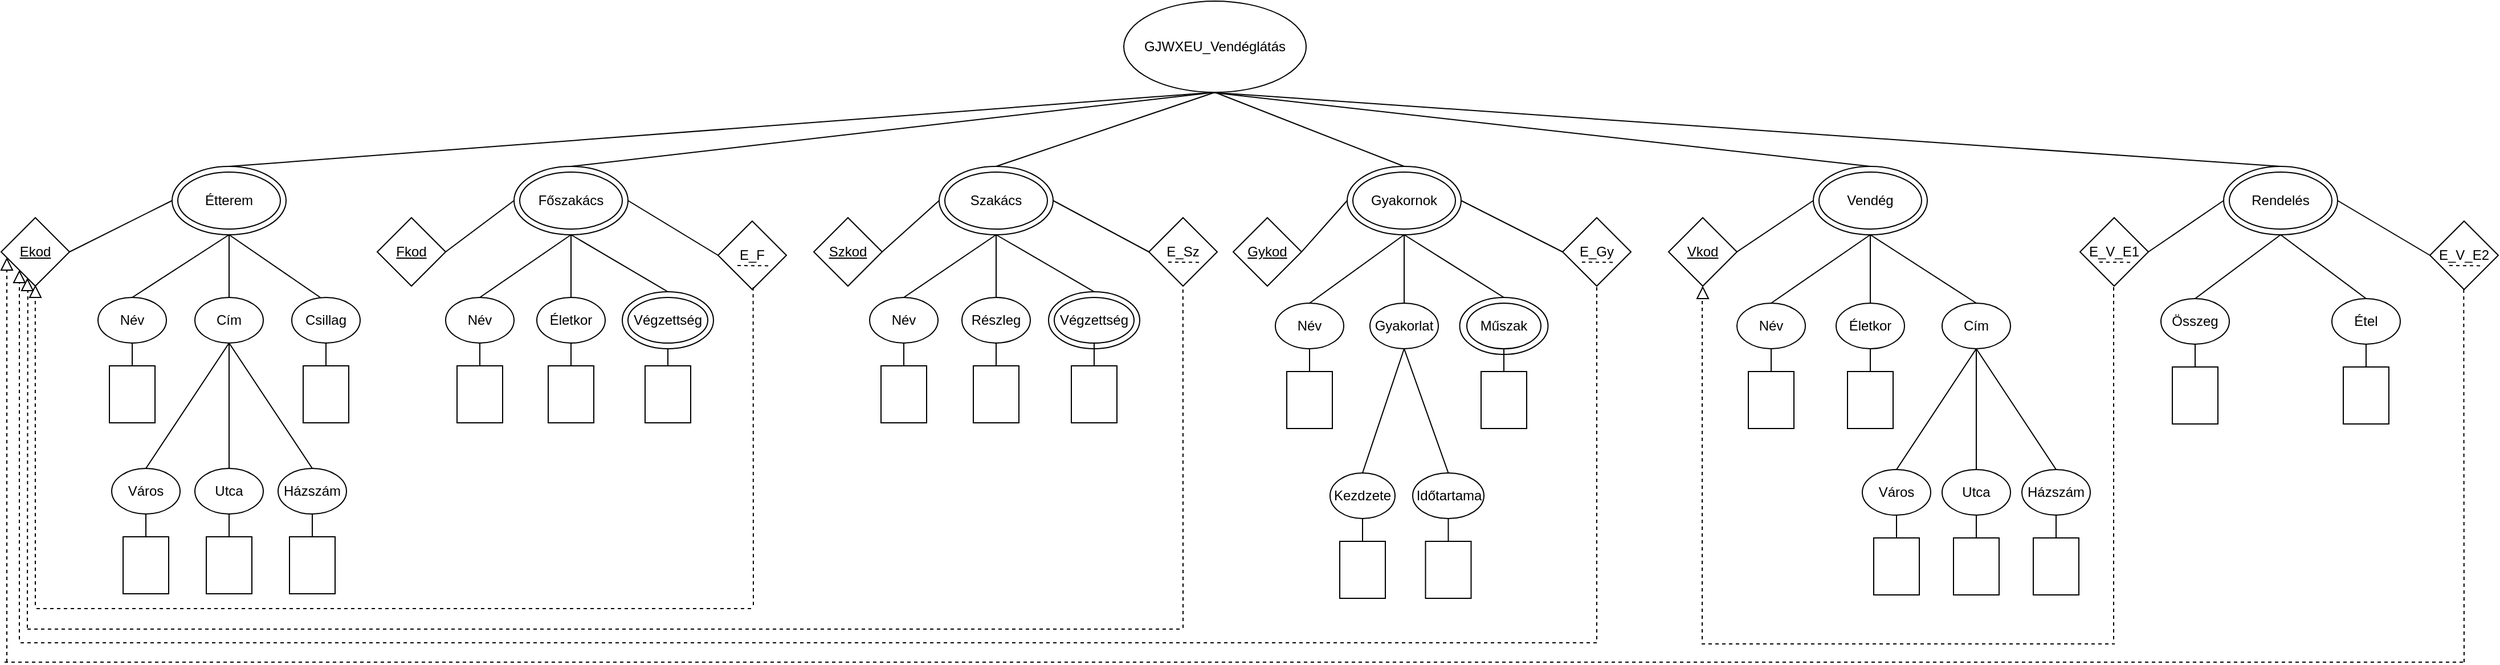 <mxfile version="28.2.7">
  <diagram name="1 oldal" id="WVCeUwQblUUv5M8cxBRz">
    <mxGraphModel dx="2009" dy="655" grid="1" gridSize="10" guides="1" tooltips="1" connect="1" arrows="1" fold="1" page="1" pageScale="1" pageWidth="827" pageHeight="1169" math="0" shadow="0">
      <root>
        <mxCell id="0" />
        <mxCell id="1" parent="0" />
        <mxCell id="YxLPOCUfzqNuLfs7TiQS-1" value="GJWXEU_Vendéglátás" style="ellipse;whiteSpace=wrap;html=1;" parent="1" vertex="1">
          <mxGeometry x="334" y="20" width="160" height="80" as="geometry" />
        </mxCell>
        <mxCell id="YxLPOCUfzqNuLfs7TiQS-2" value="Étterem" style="ellipse;whiteSpace=wrap;html=1;" parent="1" vertex="1">
          <mxGeometry x="-496" y="170" width="90" height="50" as="geometry" />
        </mxCell>
        <mxCell id="YxLPOCUfzqNuLfs7TiQS-3" value="Főszakács" style="ellipse;whiteSpace=wrap;html=1;" parent="1" vertex="1">
          <mxGeometry x="-196" y="170" width="90" height="50" as="geometry" />
        </mxCell>
        <mxCell id="YxLPOCUfzqNuLfs7TiQS-4" value="Szakács" style="ellipse;whiteSpace=wrap;html=1;" parent="1" vertex="1">
          <mxGeometry x="177" y="170" width="90" height="50" as="geometry" />
        </mxCell>
        <mxCell id="YxLPOCUfzqNuLfs7TiQS-5" value="Gyakornok" style="ellipse;whiteSpace=wrap;html=1;" parent="1" vertex="1">
          <mxGeometry x="535" y="170" width="90" height="50" as="geometry" />
        </mxCell>
        <mxCell id="YxLPOCUfzqNuLfs7TiQS-6" value="Vendég" style="ellipse;whiteSpace=wrap;html=1;" parent="1" vertex="1">
          <mxGeometry x="944" y="170" width="90" height="50" as="geometry" />
        </mxCell>
        <mxCell id="YxLPOCUfzqNuLfs7TiQS-7" value="Rendelés" style="ellipse;whiteSpace=wrap;html=1;" parent="1" vertex="1">
          <mxGeometry x="1304" y="170" width="90" height="50" as="geometry" />
        </mxCell>
        <mxCell id="YxLPOCUfzqNuLfs7TiQS-8" value="" style="ellipse;whiteSpace=wrap;html=1;fillColor=none;" parent="1" vertex="1">
          <mxGeometry x="-501" y="165" width="100" height="60" as="geometry" />
        </mxCell>
        <mxCell id="YxLPOCUfzqNuLfs7TiQS-9" value="" style="ellipse;whiteSpace=wrap;html=1;fillColor=none;" parent="1" vertex="1">
          <mxGeometry x="-201" y="165" width="100" height="60" as="geometry" />
        </mxCell>
        <mxCell id="YxLPOCUfzqNuLfs7TiQS-10" value="" style="ellipse;whiteSpace=wrap;html=1;fillColor=none;" parent="1" vertex="1">
          <mxGeometry x="172" y="165" width="100" height="60" as="geometry" />
        </mxCell>
        <mxCell id="YxLPOCUfzqNuLfs7TiQS-11" value="" style="ellipse;whiteSpace=wrap;html=1;fillColor=none;" parent="1" vertex="1">
          <mxGeometry x="530" y="165" width="100" height="60" as="geometry" />
        </mxCell>
        <mxCell id="YxLPOCUfzqNuLfs7TiQS-12" value="" style="ellipse;whiteSpace=wrap;html=1;fillColor=none;" parent="1" vertex="1">
          <mxGeometry x="939" y="165" width="100" height="60" as="geometry" />
        </mxCell>
        <mxCell id="YxLPOCUfzqNuLfs7TiQS-13" value="" style="ellipse;whiteSpace=wrap;html=1;fillColor=none;" parent="1" vertex="1">
          <mxGeometry x="1299" y="165" width="100" height="60" as="geometry" />
        </mxCell>
        <mxCell id="YxLPOCUfzqNuLfs7TiQS-14" value="Név" style="ellipse;whiteSpace=wrap;html=1;" parent="1" vertex="1">
          <mxGeometry x="-566" y="280" width="60" height="40" as="geometry" />
        </mxCell>
        <mxCell id="YxLPOCUfzqNuLfs7TiQS-15" value="Cím" style="ellipse;whiteSpace=wrap;html=1;" parent="1" vertex="1">
          <mxGeometry x="-481" y="280" width="60" height="40" as="geometry" />
        </mxCell>
        <mxCell id="YxLPOCUfzqNuLfs7TiQS-16" value="Csillag" style="ellipse;whiteSpace=wrap;html=1;" parent="1" vertex="1">
          <mxGeometry x="-396" y="280" width="60" height="40" as="geometry" />
        </mxCell>
        <mxCell id="YxLPOCUfzqNuLfs7TiQS-17" value="" style="endArrow=none;html=1;rounded=0;exitX=0.5;exitY=0;exitDx=0;exitDy=0;" parent="1" source="YxLPOCUfzqNuLfs7TiQS-14" edge="1">
          <mxGeometry width="50" height="50" relative="1" as="geometry">
            <mxPoint x="-501" y="275" as="sourcePoint" />
            <mxPoint x="-451" y="225" as="targetPoint" />
          </mxGeometry>
        </mxCell>
        <mxCell id="YxLPOCUfzqNuLfs7TiQS-18" value="" style="endArrow=none;html=1;rounded=0;exitX=0.5;exitY=0;exitDx=0;exitDy=0;entryX=0.5;entryY=0;entryDx=0;entryDy=0;" parent="1" edge="1">
          <mxGeometry width="50" height="50" relative="1" as="geometry">
            <mxPoint x="-451" y="225" as="sourcePoint" />
            <mxPoint x="-371" y="280" as="targetPoint" />
          </mxGeometry>
        </mxCell>
        <mxCell id="YxLPOCUfzqNuLfs7TiQS-19" value="" style="endArrow=none;html=1;rounded=0;exitX=0.5;exitY=1;exitDx=0;exitDy=0;entryX=0.5;entryY=0;entryDx=0;entryDy=0;" parent="1" source="YxLPOCUfzqNuLfs7TiQS-8" target="YxLPOCUfzqNuLfs7TiQS-15" edge="1">
          <mxGeometry width="50" height="50" relative="1" as="geometry">
            <mxPoint x="-361" y="325" as="sourcePoint" />
            <mxPoint x="-281" y="270" as="targetPoint" />
          </mxGeometry>
        </mxCell>
        <mxCell id="YxLPOCUfzqNuLfs7TiQS-20" value="&lt;u&gt;Ekod&lt;/u&gt;" style="rhombus;whiteSpace=wrap;html=1;" parent="1" vertex="1">
          <mxGeometry x="-651" y="210" width="60" height="60" as="geometry" />
        </mxCell>
        <mxCell id="YxLPOCUfzqNuLfs7TiQS-21" value="" style="endArrow=none;html=1;rounded=0;exitX=1;exitY=0.5;exitDx=0;exitDy=0;entryX=0;entryY=0.5;entryDx=0;entryDy=0;" parent="1" source="YxLPOCUfzqNuLfs7TiQS-20" target="YxLPOCUfzqNuLfs7TiQS-8" edge="1">
          <mxGeometry width="50" height="50" relative="1" as="geometry">
            <mxPoint x="-501" y="305" as="sourcePoint" />
            <mxPoint x="-421" y="250" as="targetPoint" />
          </mxGeometry>
        </mxCell>
        <mxCell id="YxLPOCUfzqNuLfs7TiQS-22" value="Utca" style="ellipse;whiteSpace=wrap;html=1;" parent="1" vertex="1">
          <mxGeometry x="-481" y="430" width="60" height="40" as="geometry" />
        </mxCell>
        <mxCell id="YxLPOCUfzqNuLfs7TiQS-23" value="Házszám" style="ellipse;whiteSpace=wrap;html=1;" parent="1" vertex="1">
          <mxGeometry x="-408" y="430" width="60" height="40" as="geometry" />
        </mxCell>
        <mxCell id="YxLPOCUfzqNuLfs7TiQS-24" value="Város" style="ellipse;whiteSpace=wrap;html=1;" parent="1" vertex="1">
          <mxGeometry x="-554" y="430" width="60" height="40" as="geometry" />
        </mxCell>
        <mxCell id="YxLPOCUfzqNuLfs7TiQS-25" value="" style="endArrow=none;html=1;rounded=0;exitX=0.5;exitY=0;exitDx=0;exitDy=0;" parent="1" source="YxLPOCUfzqNuLfs7TiQS-24" edge="1">
          <mxGeometry width="50" height="50" relative="1" as="geometry">
            <mxPoint x="-501" y="370" as="sourcePoint" />
            <mxPoint x="-451" y="320" as="targetPoint" />
          </mxGeometry>
        </mxCell>
        <mxCell id="YxLPOCUfzqNuLfs7TiQS-26" value="" style="endArrow=none;html=1;rounded=0;exitX=0.5;exitY=0;exitDx=0;exitDy=0;" parent="1" source="YxLPOCUfzqNuLfs7TiQS-22" edge="1">
          <mxGeometry width="50" height="50" relative="1" as="geometry">
            <mxPoint x="-501" y="510" as="sourcePoint" />
            <mxPoint x="-451" y="320" as="targetPoint" />
          </mxGeometry>
        </mxCell>
        <mxCell id="YxLPOCUfzqNuLfs7TiQS-27" value="" style="endArrow=none;html=1;rounded=0;exitX=0.5;exitY=0;exitDx=0;exitDy=0;entryX=0.5;entryY=1;entryDx=0;entryDy=0;" parent="1" source="YxLPOCUfzqNuLfs7TiQS-23" target="YxLPOCUfzqNuLfs7TiQS-15" edge="1">
          <mxGeometry width="50" height="50" relative="1" as="geometry">
            <mxPoint x="-381" y="530" as="sourcePoint" />
            <mxPoint x="-311" y="420" as="targetPoint" />
          </mxGeometry>
        </mxCell>
        <mxCell id="YxLPOCUfzqNuLfs7TiQS-28" value="" style="rounded=0;whiteSpace=wrap;html=1;" parent="1" vertex="1">
          <mxGeometry x="-556" y="340" width="40" height="50" as="geometry" />
        </mxCell>
        <mxCell id="YxLPOCUfzqNuLfs7TiQS-29" value="" style="rounded=0;whiteSpace=wrap;html=1;" parent="1" vertex="1">
          <mxGeometry x="-386" y="340" width="40" height="50" as="geometry" />
        </mxCell>
        <mxCell id="YxLPOCUfzqNuLfs7TiQS-30" value="" style="endArrow=none;html=1;rounded=0;entryX=0.5;entryY=1;entryDx=0;entryDy=0;exitX=0.5;exitY=0;exitDx=0;exitDy=0;" parent="1" source="YxLPOCUfzqNuLfs7TiQS-29" edge="1">
          <mxGeometry width="50" height="50" relative="1" as="geometry">
            <mxPoint x="-506" y="300" as="sourcePoint" />
            <mxPoint x="-366" y="320" as="targetPoint" />
          </mxGeometry>
        </mxCell>
        <mxCell id="YxLPOCUfzqNuLfs7TiQS-31" value="" style="endArrow=none;html=1;rounded=0;entryX=0.5;entryY=1;entryDx=0;entryDy=0;exitX=0.5;exitY=0;exitDx=0;exitDy=0;" parent="1" source="YxLPOCUfzqNuLfs7TiQS-28" target="YxLPOCUfzqNuLfs7TiQS-14" edge="1">
          <mxGeometry width="50" height="50" relative="1" as="geometry">
            <mxPoint x="-516" y="300" as="sourcePoint" />
            <mxPoint x="-466" y="250" as="targetPoint" />
          </mxGeometry>
        </mxCell>
        <mxCell id="YxLPOCUfzqNuLfs7TiQS-32" value="" style="endArrow=none;html=1;rounded=0;exitX=0.5;exitY=0;exitDx=0;exitDy=0;entryX=0.5;entryY=1;entryDx=0;entryDy=0;" parent="1" source="YxLPOCUfzqNuLfs7TiQS-8" target="YxLPOCUfzqNuLfs7TiQS-1" edge="1">
          <mxGeometry width="50" height="50" relative="1" as="geometry">
            <mxPoint x="173" y="110" as="sourcePoint" />
            <mxPoint x="305" y="100" as="targetPoint" />
          </mxGeometry>
        </mxCell>
        <mxCell id="YxLPOCUfzqNuLfs7TiQS-33" value="" style="endArrow=none;html=1;rounded=0;exitX=0.5;exitY=0;exitDx=0;exitDy=0;entryX=0.5;entryY=1;entryDx=0;entryDy=0;" parent="1" source="YxLPOCUfzqNuLfs7TiQS-9" target="YxLPOCUfzqNuLfs7TiQS-1" edge="1">
          <mxGeometry width="50" height="50" relative="1" as="geometry">
            <mxPoint x="127" y="150" as="sourcePoint" />
            <mxPoint x="305" y="100" as="targetPoint" />
          </mxGeometry>
        </mxCell>
        <mxCell id="YxLPOCUfzqNuLfs7TiQS-34" value="" style="endArrow=none;html=1;rounded=0;exitX=0.5;exitY=0;exitDx=0;exitDy=0;entryX=0.5;entryY=1;entryDx=0;entryDy=0;" parent="1" source="YxLPOCUfzqNuLfs7TiQS-10" target="YxLPOCUfzqNuLfs7TiQS-1" edge="1">
          <mxGeometry width="50" height="50" relative="1" as="geometry">
            <mxPoint x="123" y="150" as="sourcePoint" />
            <mxPoint x="305" y="100" as="targetPoint" />
          </mxGeometry>
        </mxCell>
        <mxCell id="YxLPOCUfzqNuLfs7TiQS-35" value="" style="endArrow=none;html=1;rounded=0;exitX=0.5;exitY=0;exitDx=0;exitDy=0;entryX=0.5;entryY=1;entryDx=0;entryDy=0;" parent="1" source="YxLPOCUfzqNuLfs7TiQS-11" target="YxLPOCUfzqNuLfs7TiQS-1" edge="1">
          <mxGeometry width="50" height="50" relative="1" as="geometry">
            <mxPoint x="251" y="150" as="sourcePoint" />
            <mxPoint x="301" y="100" as="targetPoint" />
          </mxGeometry>
        </mxCell>
        <mxCell id="YxLPOCUfzqNuLfs7TiQS-36" value="" style="endArrow=none;html=1;rounded=0;exitX=0.5;exitY=0;exitDx=0;exitDy=0;" parent="1" source="YxLPOCUfzqNuLfs7TiQS-12" edge="1">
          <mxGeometry width="50" height="50" relative="1" as="geometry">
            <mxPoint x="360" y="150" as="sourcePoint" />
            <mxPoint x="410" y="100" as="targetPoint" />
          </mxGeometry>
        </mxCell>
        <mxCell id="YxLPOCUfzqNuLfs7TiQS-37" value="" style="endArrow=none;html=1;rounded=0;exitX=0.5;exitY=0;exitDx=0;exitDy=0;" parent="1" source="YxLPOCUfzqNuLfs7TiQS-13" edge="1">
          <mxGeometry width="50" height="50" relative="1" as="geometry">
            <mxPoint x="360" y="150" as="sourcePoint" />
            <mxPoint x="410" y="100" as="targetPoint" />
          </mxGeometry>
        </mxCell>
        <mxCell id="YxLPOCUfzqNuLfs7TiQS-38" value="Életkor" style="ellipse;whiteSpace=wrap;html=1;" parent="1" vertex="1">
          <mxGeometry x="-181" y="280" width="60" height="40" as="geometry" />
        </mxCell>
        <mxCell id="YxLPOCUfzqNuLfs7TiQS-39" value="Név" style="ellipse;whiteSpace=wrap;html=1;" parent="1" vertex="1">
          <mxGeometry x="-261" y="280" width="60" height="40" as="geometry" />
        </mxCell>
        <mxCell id="YxLPOCUfzqNuLfs7TiQS-40" value="Végzettség" style="ellipse;whiteSpace=wrap;html=1;" parent="1" vertex="1">
          <mxGeometry x="-101" y="280" width="70" height="40" as="geometry" />
        </mxCell>
        <mxCell id="YxLPOCUfzqNuLfs7TiQS-41" value="" style="ellipse;whiteSpace=wrap;html=1;fillColor=none;" parent="1" vertex="1">
          <mxGeometry x="-106" y="275" width="80" height="50" as="geometry" />
        </mxCell>
        <mxCell id="YxLPOCUfzqNuLfs7TiQS-42" value="" style="rounded=0;whiteSpace=wrap;html=1;" parent="1" vertex="1">
          <mxGeometry x="-251" y="340" width="40" height="50" as="geometry" />
        </mxCell>
        <mxCell id="YxLPOCUfzqNuLfs7TiQS-43" value="" style="rounded=0;whiteSpace=wrap;html=1;" parent="1" vertex="1">
          <mxGeometry x="-171" y="340" width="40" height="50" as="geometry" />
        </mxCell>
        <mxCell id="YxLPOCUfzqNuLfs7TiQS-44" value="" style="rounded=0;whiteSpace=wrap;html=1;" parent="1" vertex="1">
          <mxGeometry x="-86" y="340" width="40" height="50" as="geometry" />
        </mxCell>
        <mxCell id="YxLPOCUfzqNuLfs7TiQS-45" value="" style="endArrow=none;html=1;rounded=0;exitX=0.5;exitY=0;exitDx=0;exitDy=0;" parent="1" source="YxLPOCUfzqNuLfs7TiQS-42" edge="1">
          <mxGeometry width="50" height="50" relative="1" as="geometry">
            <mxPoint x="-281" y="370" as="sourcePoint" />
            <mxPoint x="-231" y="320" as="targetPoint" />
          </mxGeometry>
        </mxCell>
        <mxCell id="YxLPOCUfzqNuLfs7TiQS-46" value="" style="endArrow=none;html=1;rounded=0;exitX=0.5;exitY=0;exitDx=0;exitDy=0;" parent="1" source="YxLPOCUfzqNuLfs7TiQS-43" edge="1">
          <mxGeometry width="50" height="50" relative="1" as="geometry">
            <mxPoint x="-201" y="370" as="sourcePoint" />
            <mxPoint x="-151" y="320" as="targetPoint" />
          </mxGeometry>
        </mxCell>
        <mxCell id="YxLPOCUfzqNuLfs7TiQS-47" value="" style="endArrow=none;html=1;rounded=0;entryX=0.5;entryY=1;entryDx=0;entryDy=0;exitX=0.5;exitY=0;exitDx=0;exitDy=0;" parent="1" source="YxLPOCUfzqNuLfs7TiQS-44" target="YxLPOCUfzqNuLfs7TiQS-41" edge="1">
          <mxGeometry width="50" height="50" relative="1" as="geometry">
            <mxPoint x="-111" y="380" as="sourcePoint" />
            <mxPoint x="-61" y="330" as="targetPoint" />
          </mxGeometry>
        </mxCell>
        <mxCell id="YxLPOCUfzqNuLfs7TiQS-48" value="&lt;u&gt;Fkod&lt;/u&gt;" style="rhombus;whiteSpace=wrap;html=1;" parent="1" vertex="1">
          <mxGeometry x="-321" y="210" width="60" height="60" as="geometry" />
        </mxCell>
        <mxCell id="YxLPOCUfzqNuLfs7TiQS-49" value="" style="endArrow=none;html=1;rounded=0;entryX=0;entryY=0.5;entryDx=0;entryDy=0;" parent="1" target="YxLPOCUfzqNuLfs7TiQS-9" edge="1">
          <mxGeometry width="50" height="50" relative="1" as="geometry">
            <mxPoint x="-261" y="240" as="sourcePoint" />
            <mxPoint x="-211" y="190" as="targetPoint" />
          </mxGeometry>
        </mxCell>
        <mxCell id="YxLPOCUfzqNuLfs7TiQS-50" value="" style="endArrow=none;html=1;rounded=0;entryX=0.5;entryY=1;entryDx=0;entryDy=0;exitX=0.5;exitY=0;exitDx=0;exitDy=0;" parent="1" source="YxLPOCUfzqNuLfs7TiQS-39" target="YxLPOCUfzqNuLfs7TiQS-9" edge="1">
          <mxGeometry width="50" height="50" relative="1" as="geometry">
            <mxPoint x="-201" y="280" as="sourcePoint" />
            <mxPoint x="-151" y="230" as="targetPoint" />
          </mxGeometry>
        </mxCell>
        <mxCell id="YxLPOCUfzqNuLfs7TiQS-51" value="" style="endArrow=none;html=1;rounded=0;entryX=0.5;entryY=1;entryDx=0;entryDy=0;exitX=0.5;exitY=0;exitDx=0;exitDy=0;" parent="1" target="YxLPOCUfzqNuLfs7TiQS-9" edge="1">
          <mxGeometry width="50" height="50" relative="1" as="geometry">
            <mxPoint x="-151" y="280" as="sourcePoint" />
            <mxPoint x="-71" y="225" as="targetPoint" />
          </mxGeometry>
        </mxCell>
        <mxCell id="YxLPOCUfzqNuLfs7TiQS-52" value="" style="endArrow=none;html=1;rounded=0;entryX=0.5;entryY=1;entryDx=0;entryDy=0;exitX=0.5;exitY=0;exitDx=0;exitDy=0;" parent="1" source="YxLPOCUfzqNuLfs7TiQS-41" target="YxLPOCUfzqNuLfs7TiQS-9" edge="1">
          <mxGeometry width="50" height="50" relative="1" as="geometry">
            <mxPoint x="-121" y="285" as="sourcePoint" />
            <mxPoint x="-121" y="230" as="targetPoint" />
          </mxGeometry>
        </mxCell>
        <mxCell id="YxLPOCUfzqNuLfs7TiQS-53" value="E_F" style="rhombus;whiteSpace=wrap;html=1;" parent="1" vertex="1">
          <mxGeometry x="-22" y="213" width="60" height="60" as="geometry" />
        </mxCell>
        <mxCell id="YxLPOCUfzqNuLfs7TiQS-54" value="" style="endArrow=none;html=1;rounded=0;exitX=1;exitY=0.5;exitDx=0;exitDy=0;entryX=0;entryY=0.5;entryDx=0;entryDy=0;" parent="1" source="YxLPOCUfzqNuLfs7TiQS-9" target="YxLPOCUfzqNuLfs7TiQS-53" edge="1">
          <mxGeometry width="50" height="50" relative="1" as="geometry">
            <mxPoint x="-71" y="290" as="sourcePoint" />
            <mxPoint x="-21" y="240" as="targetPoint" />
          </mxGeometry>
        </mxCell>
        <mxCell id="YxLPOCUfzqNuLfs7TiQS-55" value="" style="endArrow=none;dashed=1;html=1;rounded=0;" parent="1" edge="1">
          <mxGeometry width="50" height="50" relative="1" as="geometry">
            <mxPoint x="9" y="550" as="sourcePoint" />
            <mxPoint x="8.8" y="270" as="targetPoint" />
          </mxGeometry>
        </mxCell>
        <mxCell id="YxLPOCUfzqNuLfs7TiQS-56" value="" style="endArrow=none;dashed=1;html=1;rounded=0;" parent="1" edge="1">
          <mxGeometry width="50" height="50" relative="1" as="geometry">
            <mxPoint x="-620" y="553" as="sourcePoint" />
            <mxPoint x="10" y="553" as="targetPoint" />
          </mxGeometry>
        </mxCell>
        <mxCell id="YxLPOCUfzqNuLfs7TiQS-57" value="" style="endArrow=none;dashed=1;html=1;rounded=0;" parent="1" edge="1">
          <mxGeometry width="50" height="50" relative="1" as="geometry">
            <mxPoint x="-621" y="550" as="sourcePoint" />
            <mxPoint x="-621.08" y="270" as="targetPoint" />
          </mxGeometry>
        </mxCell>
        <mxCell id="YxLPOCUfzqNuLfs7TiQS-58" value="" style="endArrow=none;dashed=1;html=1;rounded=0;" parent="1" edge="1">
          <mxGeometry width="50" height="50" relative="1" as="geometry">
            <mxPoint x="-5" y="252.0" as="sourcePoint" />
            <mxPoint x="25" y="252.23" as="targetPoint" />
          </mxGeometry>
        </mxCell>
        <mxCell id="YxLPOCUfzqNuLfs7TiQS-59" value="Név" style="ellipse;whiteSpace=wrap;html=1;" parent="1" vertex="1">
          <mxGeometry x="111" y="280" width="60" height="40" as="geometry" />
        </mxCell>
        <mxCell id="YxLPOCUfzqNuLfs7TiQS-60" value="" style="rounded=0;whiteSpace=wrap;html=1;" parent="1" vertex="1">
          <mxGeometry x="121" y="340" width="40" height="50" as="geometry" />
        </mxCell>
        <mxCell id="YxLPOCUfzqNuLfs7TiQS-61" value="" style="endArrow=none;html=1;rounded=0;exitX=0.5;exitY=0;exitDx=0;exitDy=0;" parent="1" source="YxLPOCUfzqNuLfs7TiQS-60" edge="1">
          <mxGeometry width="50" height="50" relative="1" as="geometry">
            <mxPoint x="91" y="370" as="sourcePoint" />
            <mxPoint x="141" y="320" as="targetPoint" />
          </mxGeometry>
        </mxCell>
        <mxCell id="YxLPOCUfzqNuLfs7TiQS-62" value="Részleg" style="ellipse;whiteSpace=wrap;html=1;" parent="1" vertex="1">
          <mxGeometry x="192" y="280" width="60" height="40" as="geometry" />
        </mxCell>
        <mxCell id="YxLPOCUfzqNuLfs7TiQS-63" value="" style="rounded=0;whiteSpace=wrap;html=1;" parent="1" vertex="1">
          <mxGeometry x="202" y="340" width="40" height="50" as="geometry" />
        </mxCell>
        <mxCell id="YxLPOCUfzqNuLfs7TiQS-64" value="" style="endArrow=none;html=1;rounded=0;exitX=0.5;exitY=0;exitDx=0;exitDy=0;" parent="1" source="YxLPOCUfzqNuLfs7TiQS-63" edge="1">
          <mxGeometry width="50" height="50" relative="1" as="geometry">
            <mxPoint x="172" y="370" as="sourcePoint" />
            <mxPoint x="222" y="320" as="targetPoint" />
          </mxGeometry>
        </mxCell>
        <mxCell id="YxLPOCUfzqNuLfs7TiQS-65" value="Végzettség" style="ellipse;whiteSpace=wrap;html=1;" parent="1" vertex="1">
          <mxGeometry x="273" y="280" width="70" height="40" as="geometry" />
        </mxCell>
        <mxCell id="YxLPOCUfzqNuLfs7TiQS-66" value="" style="rounded=0;whiteSpace=wrap;html=1;" parent="1" vertex="1">
          <mxGeometry x="288" y="340" width="40" height="50" as="geometry" />
        </mxCell>
        <mxCell id="YxLPOCUfzqNuLfs7TiQS-67" value="" style="endArrow=none;html=1;rounded=0;exitX=0.5;exitY=0;exitDx=0;exitDy=0;entryX=0.5;entryY=1;entryDx=0;entryDy=0;" parent="1" source="YxLPOCUfzqNuLfs7TiQS-66" target="YxLPOCUfzqNuLfs7TiQS-65" edge="1">
          <mxGeometry width="50" height="50" relative="1" as="geometry">
            <mxPoint x="253" y="370" as="sourcePoint" />
            <mxPoint x="303" y="320" as="targetPoint" />
          </mxGeometry>
        </mxCell>
        <mxCell id="YxLPOCUfzqNuLfs7TiQS-68" value="" style="endArrow=none;html=1;rounded=0;exitX=0.5;exitY=0;exitDx=0;exitDy=0;" parent="1" source="YxLPOCUfzqNuLfs7TiQS-62" edge="1">
          <mxGeometry width="50" height="50" relative="1" as="geometry">
            <mxPoint x="172" y="275" as="sourcePoint" />
            <mxPoint x="222" y="225" as="targetPoint" />
          </mxGeometry>
        </mxCell>
        <mxCell id="YxLPOCUfzqNuLfs7TiQS-69" value="" style="ellipse;whiteSpace=wrap;html=1;fillColor=none;" parent="1" vertex="1">
          <mxGeometry x="268" y="275" width="80" height="50" as="geometry" />
        </mxCell>
        <mxCell id="YxLPOCUfzqNuLfs7TiQS-70" value="&lt;u&gt;Szkod&lt;/u&gt;" style="rhombus;whiteSpace=wrap;html=1;" parent="1" vertex="1">
          <mxGeometry x="62" y="210" width="60" height="60" as="geometry" />
        </mxCell>
        <mxCell id="YxLPOCUfzqNuLfs7TiQS-71" value="" style="endArrow=none;html=1;rounded=0;exitX=1;exitY=0.5;exitDx=0;exitDy=0;entryX=0;entryY=0.5;entryDx=0;entryDy=0;" parent="1" source="YxLPOCUfzqNuLfs7TiQS-70" target="YxLPOCUfzqNuLfs7TiQS-10" edge="1">
          <mxGeometry width="50" height="50" relative="1" as="geometry">
            <mxPoint x="42" y="250" as="sourcePoint" />
            <mxPoint x="92" y="200" as="targetPoint" />
          </mxGeometry>
        </mxCell>
        <mxCell id="YxLPOCUfzqNuLfs7TiQS-72" value="" style="endArrow=none;html=1;rounded=0;exitX=0.5;exitY=0;exitDx=0;exitDy=0;entryX=0.5;entryY=1;entryDx=0;entryDy=0;" parent="1" source="YxLPOCUfzqNuLfs7TiQS-59" target="YxLPOCUfzqNuLfs7TiQS-10" edge="1">
          <mxGeometry width="50" height="50" relative="1" as="geometry">
            <mxPoint x="172" y="280" as="sourcePoint" />
            <mxPoint x="222" y="230" as="targetPoint" />
          </mxGeometry>
        </mxCell>
        <mxCell id="YxLPOCUfzqNuLfs7TiQS-73" value="" style="endArrow=none;html=1;rounded=0;entryX=0.5;entryY=1;entryDx=0;entryDy=0;exitX=0.5;exitY=0;exitDx=0;exitDy=0;" parent="1" source="YxLPOCUfzqNuLfs7TiQS-69" target="YxLPOCUfzqNuLfs7TiQS-10" edge="1">
          <mxGeometry width="50" height="50" relative="1" as="geometry">
            <mxPoint x="302" y="270" as="sourcePoint" />
            <mxPoint x="352" y="220" as="targetPoint" />
          </mxGeometry>
        </mxCell>
        <mxCell id="YxLPOCUfzqNuLfs7TiQS-74" value="E_Sz" style="rhombus;whiteSpace=wrap;html=1;" parent="1" vertex="1">
          <mxGeometry x="356" y="210" width="60" height="60" as="geometry" />
        </mxCell>
        <mxCell id="YxLPOCUfzqNuLfs7TiQS-75" value="" style="endArrow=none;dashed=1;html=1;rounded=0;" parent="1" edge="1">
          <mxGeometry width="50" height="50" relative="1" as="geometry">
            <mxPoint x="373" y="249" as="sourcePoint" />
            <mxPoint x="403" y="249.23" as="targetPoint" />
          </mxGeometry>
        </mxCell>
        <mxCell id="YxLPOCUfzqNuLfs7TiQS-76" value="" style="endArrow=none;html=1;rounded=0;entryX=0;entryY=0.5;entryDx=0;entryDy=0;exitX=1;exitY=0.5;exitDx=0;exitDy=0;" parent="1" source="YxLPOCUfzqNuLfs7TiQS-10" target="YxLPOCUfzqNuLfs7TiQS-74" edge="1">
          <mxGeometry width="50" height="50" relative="1" as="geometry">
            <mxPoint x="322" y="200" as="sourcePoint" />
            <mxPoint x="322" y="150" as="targetPoint" />
          </mxGeometry>
        </mxCell>
        <mxCell id="YxLPOCUfzqNuLfs7TiQS-77" value="" style="endArrow=none;dashed=1;html=1;rounded=0;" parent="1" edge="1">
          <mxGeometry width="50" height="50" relative="1" as="geometry">
            <mxPoint x="386" y="570" as="sourcePoint" />
            <mxPoint x="385.91" y="270" as="targetPoint" />
          </mxGeometry>
        </mxCell>
        <mxCell id="YxLPOCUfzqNuLfs7TiQS-78" value="" style="endArrow=none;dashed=1;html=1;rounded=0;" parent="1" edge="1">
          <mxGeometry width="50" height="50" relative="1" as="geometry">
            <mxPoint x="-628" y="571" as="sourcePoint" />
            <mxPoint x="386" y="571" as="targetPoint" />
          </mxGeometry>
        </mxCell>
        <mxCell id="YxLPOCUfzqNuLfs7TiQS-79" value="" style="endArrow=none;dashed=1;html=1;rounded=0;entryX=0.39;entryY=0.924;entryDx=0;entryDy=0;entryPerimeter=0;" parent="1" target="YxLPOCUfzqNuLfs7TiQS-20" edge="1">
          <mxGeometry width="50" height="50" relative="1" as="geometry">
            <mxPoint x="-628" y="570" as="sourcePoint" />
            <mxPoint x="-628" y="260" as="targetPoint" />
          </mxGeometry>
        </mxCell>
        <mxCell id="YxLPOCUfzqNuLfs7TiQS-80" value="Név" style="ellipse;whiteSpace=wrap;html=1;" parent="1" vertex="1">
          <mxGeometry x="467" y="285" width="60" height="40" as="geometry" />
        </mxCell>
        <mxCell id="YxLPOCUfzqNuLfs7TiQS-81" value="" style="rounded=0;whiteSpace=wrap;html=1;" parent="1" vertex="1">
          <mxGeometry x="477" y="345" width="40" height="50" as="geometry" />
        </mxCell>
        <mxCell id="YxLPOCUfzqNuLfs7TiQS-82" value="" style="endArrow=none;html=1;rounded=0;exitX=0.5;exitY=0;exitDx=0;exitDy=0;" parent="1" source="YxLPOCUfzqNuLfs7TiQS-81" edge="1">
          <mxGeometry width="50" height="50" relative="1" as="geometry">
            <mxPoint x="447" y="375" as="sourcePoint" />
            <mxPoint x="497" y="325" as="targetPoint" />
          </mxGeometry>
        </mxCell>
        <mxCell id="YxLPOCUfzqNuLfs7TiQS-83" value="Gyakorlat" style="ellipse;whiteSpace=wrap;html=1;" parent="1" vertex="1">
          <mxGeometry x="550" y="285" width="60" height="40" as="geometry" />
        </mxCell>
        <mxCell id="YxLPOCUfzqNuLfs7TiQS-84" value="" style="rounded=0;whiteSpace=wrap;html=1;" parent="1" vertex="1">
          <mxGeometry x="523.5" y="494" width="40" height="50" as="geometry" />
        </mxCell>
        <mxCell id="YxLPOCUfzqNuLfs7TiQS-85" value="Műszak" style="ellipse;whiteSpace=wrap;html=1;" parent="1" vertex="1">
          <mxGeometry x="635" y="285" width="65" height="40" as="geometry" />
        </mxCell>
        <mxCell id="YxLPOCUfzqNuLfs7TiQS-86" value="" style="rounded=0;whiteSpace=wrap;html=1;" parent="1" vertex="1">
          <mxGeometry x="647.5" y="345" width="40" height="50" as="geometry" />
        </mxCell>
        <mxCell id="YxLPOCUfzqNuLfs7TiQS-87" value="" style="endArrow=none;html=1;rounded=0;exitX=0.5;exitY=0;exitDx=0;exitDy=0;entryX=0.5;entryY=1;entryDx=0;entryDy=0;" parent="1" source="YxLPOCUfzqNuLfs7TiQS-86" target="YxLPOCUfzqNuLfs7TiQS-85" edge="1">
          <mxGeometry width="50" height="50" relative="1" as="geometry">
            <mxPoint x="610" y="375" as="sourcePoint" />
            <mxPoint x="660" y="325" as="targetPoint" />
          </mxGeometry>
        </mxCell>
        <mxCell id="YxLPOCUfzqNuLfs7TiQS-88" value="" style="ellipse;whiteSpace=wrap;html=1;fillColor=none;" parent="1" vertex="1">
          <mxGeometry x="628.75" y="280" width="77.5" height="50" as="geometry" />
        </mxCell>
        <mxCell id="YxLPOCUfzqNuLfs7TiQS-89" value="" style="endArrow=none;html=1;rounded=0;entryX=0.5;entryY=1;entryDx=0;entryDy=0;exitX=0.5;exitY=0;exitDx=0;exitDy=0;" parent="1" source="YxLPOCUfzqNuLfs7TiQS-83" target="YxLPOCUfzqNuLfs7TiQS-11" edge="1">
          <mxGeometry width="50" height="50" relative="1" as="geometry">
            <mxPoint x="530" y="300" as="sourcePoint" />
            <mxPoint x="580" y="250" as="targetPoint" />
          </mxGeometry>
        </mxCell>
        <mxCell id="YxLPOCUfzqNuLfs7TiQS-90" value="" style="endArrow=none;html=1;rounded=0;entryX=0.5;entryY=1;entryDx=0;entryDy=0;exitX=0.5;exitY=0;exitDx=0;exitDy=0;" parent="1" source="YxLPOCUfzqNuLfs7TiQS-80" target="YxLPOCUfzqNuLfs7TiQS-11" edge="1">
          <mxGeometry width="50" height="50" relative="1" as="geometry">
            <mxPoint x="480" y="270" as="sourcePoint" />
            <mxPoint x="530" y="220" as="targetPoint" />
          </mxGeometry>
        </mxCell>
        <mxCell id="YxLPOCUfzqNuLfs7TiQS-91" value="" style="endArrow=none;html=1;rounded=0;exitX=0.5;exitY=1;exitDx=0;exitDy=0;entryX=0.5;entryY=0;entryDx=0;entryDy=0;" parent="1" source="YxLPOCUfzqNuLfs7TiQS-11" target="YxLPOCUfzqNuLfs7TiQS-88" edge="1">
          <mxGeometry width="50" height="50" relative="1" as="geometry">
            <mxPoint x="610" y="270" as="sourcePoint" />
            <mxPoint x="660" y="220" as="targetPoint" />
          </mxGeometry>
        </mxCell>
        <mxCell id="YxLPOCUfzqNuLfs7TiQS-92" value="Kezdzete" style="ellipse;whiteSpace=wrap;html=1;" parent="1" vertex="1">
          <mxGeometry x="515" y="434" width="57" height="40" as="geometry" />
        </mxCell>
        <mxCell id="YxLPOCUfzqNuLfs7TiQS-93" value="Időtartama" style="ellipse;whiteSpace=wrap;html=1;" parent="1" vertex="1">
          <mxGeometry x="587.5" y="434" width="62.5" height="40" as="geometry" />
        </mxCell>
        <mxCell id="YxLPOCUfzqNuLfs7TiQS-94" value="" style="rounded=0;whiteSpace=wrap;html=1;" parent="1" vertex="1">
          <mxGeometry x="598.75" y="494" width="40" height="50" as="geometry" />
        </mxCell>
        <mxCell id="YxLPOCUfzqNuLfs7TiQS-95" value="" style="endArrow=none;html=1;rounded=0;exitX=0.5;exitY=0;exitDx=0;exitDy=0;entryX=0.5;entryY=1;entryDx=0;entryDy=0;" parent="1" source="YxLPOCUfzqNuLfs7TiQS-92" target="YxLPOCUfzqNuLfs7TiQS-83" edge="1">
          <mxGeometry width="50" height="50" relative="1" as="geometry">
            <mxPoint x="540" y="390" as="sourcePoint" />
            <mxPoint x="590" y="340" as="targetPoint" />
          </mxGeometry>
        </mxCell>
        <mxCell id="YxLPOCUfzqNuLfs7TiQS-96" value="" style="endArrow=none;html=1;rounded=0;entryX=0.5;entryY=1;entryDx=0;entryDy=0;exitX=0.5;exitY=0;exitDx=0;exitDy=0;" parent="1" source="YxLPOCUfzqNuLfs7TiQS-93" target="YxLPOCUfzqNuLfs7TiQS-83" edge="1">
          <mxGeometry width="50" height="50" relative="1" as="geometry">
            <mxPoint x="570" y="400" as="sourcePoint" />
            <mxPoint x="620" y="350" as="targetPoint" />
          </mxGeometry>
        </mxCell>
        <mxCell id="YxLPOCUfzqNuLfs7TiQS-97" value="" style="endArrow=none;html=1;rounded=0;entryX=0.5;entryY=1;entryDx=0;entryDy=0;exitX=0.5;exitY=0;exitDx=0;exitDy=0;" parent="1" source="YxLPOCUfzqNuLfs7TiQS-84" target="YxLPOCUfzqNuLfs7TiQS-92" edge="1">
          <mxGeometry width="50" height="50" relative="1" as="geometry">
            <mxPoint x="455" y="534" as="sourcePoint" />
            <mxPoint x="505" y="484" as="targetPoint" />
          </mxGeometry>
        </mxCell>
        <mxCell id="YxLPOCUfzqNuLfs7TiQS-98" value="" style="endArrow=none;html=1;rounded=0;entryX=0.5;entryY=1;entryDx=0;entryDy=0;exitX=0.5;exitY=0;exitDx=0;exitDy=0;" parent="1" source="YxLPOCUfzqNuLfs7TiQS-94" target="YxLPOCUfzqNuLfs7TiQS-93" edge="1">
          <mxGeometry width="50" height="50" relative="1" as="geometry">
            <mxPoint x="540" y="524" as="sourcePoint" />
            <mxPoint x="590" y="474" as="targetPoint" />
          </mxGeometry>
        </mxCell>
        <mxCell id="YxLPOCUfzqNuLfs7TiQS-99" value="&lt;u&gt;Gykod&lt;/u&gt;" style="rhombus;whiteSpace=wrap;html=1;" parent="1" vertex="1">
          <mxGeometry x="430" y="210" width="60" height="60" as="geometry" />
        </mxCell>
        <mxCell id="YxLPOCUfzqNuLfs7TiQS-100" value="" style="endArrow=none;html=1;rounded=0;entryX=0;entryY=0.5;entryDx=0;entryDy=0;exitX=1;exitY=0.5;exitDx=0;exitDy=0;" parent="1" source="YxLPOCUfzqNuLfs7TiQS-99" target="YxLPOCUfzqNuLfs7TiQS-11" edge="1">
          <mxGeometry width="50" height="50" relative="1" as="geometry">
            <mxPoint x="480" y="280" as="sourcePoint" />
            <mxPoint x="530" y="230" as="targetPoint" />
          </mxGeometry>
        </mxCell>
        <mxCell id="YxLPOCUfzqNuLfs7TiQS-101" value="E_Gy" style="rhombus;whiteSpace=wrap;html=1;" parent="1" vertex="1">
          <mxGeometry x="719" y="210" width="60" height="60" as="geometry" />
        </mxCell>
        <mxCell id="YxLPOCUfzqNuLfs7TiQS-102" value="" style="endArrow=none;dashed=1;html=1;rounded=0;" parent="1" edge="1">
          <mxGeometry width="50" height="50" relative="1" as="geometry">
            <mxPoint x="736" y="249" as="sourcePoint" />
            <mxPoint x="766" y="249.23" as="targetPoint" />
          </mxGeometry>
        </mxCell>
        <mxCell id="YxLPOCUfzqNuLfs7TiQS-103" value="" style="endArrow=none;dashed=1;html=1;rounded=0;" parent="1" edge="1">
          <mxGeometry width="50" height="50" relative="1" as="geometry">
            <mxPoint x="-634" y="583" as="sourcePoint" />
            <mxPoint x="749" y="583" as="targetPoint" />
          </mxGeometry>
        </mxCell>
        <mxCell id="YxLPOCUfzqNuLfs7TiQS-104" value="" style="endArrow=none;dashed=1;html=1;rounded=0;entryX=0.39;entryY=0.924;entryDx=0;entryDy=0;entryPerimeter=0;" parent="1" edge="1">
          <mxGeometry width="50" height="50" relative="1" as="geometry">
            <mxPoint x="-635" y="580" as="sourcePoint" />
            <mxPoint x="-635" y="259" as="targetPoint" />
          </mxGeometry>
        </mxCell>
        <mxCell id="YxLPOCUfzqNuLfs7TiQS-105" value="" style="endArrow=none;dashed=1;html=1;rounded=0;" parent="1" edge="1">
          <mxGeometry width="50" height="50" relative="1" as="geometry">
            <mxPoint x="749" y="580" as="sourcePoint" />
            <mxPoint x="749" y="270" as="targetPoint" />
          </mxGeometry>
        </mxCell>
        <mxCell id="YxLPOCUfzqNuLfs7TiQS-106" value="" style="rounded=0;whiteSpace=wrap;html=1;" parent="1" vertex="1">
          <mxGeometry x="-544" y="490" width="40" height="50" as="geometry" />
        </mxCell>
        <mxCell id="YxLPOCUfzqNuLfs7TiQS-107" value="" style="endArrow=none;html=1;rounded=0;exitX=0.5;exitY=0;exitDx=0;exitDy=0;" parent="1" source="YxLPOCUfzqNuLfs7TiQS-106" edge="1">
          <mxGeometry width="50" height="50" relative="1" as="geometry">
            <mxPoint x="-574" y="520" as="sourcePoint" />
            <mxPoint x="-524" y="470" as="targetPoint" />
          </mxGeometry>
        </mxCell>
        <mxCell id="YxLPOCUfzqNuLfs7TiQS-108" value="" style="rounded=0;whiteSpace=wrap;html=1;" parent="1" vertex="1">
          <mxGeometry x="-471" y="490" width="40" height="50" as="geometry" />
        </mxCell>
        <mxCell id="YxLPOCUfzqNuLfs7TiQS-109" value="" style="endArrow=none;html=1;rounded=0;exitX=0.5;exitY=0;exitDx=0;exitDy=0;" parent="1" source="YxLPOCUfzqNuLfs7TiQS-108" edge="1">
          <mxGeometry width="50" height="50" relative="1" as="geometry">
            <mxPoint x="-501" y="520" as="sourcePoint" />
            <mxPoint x="-451" y="470" as="targetPoint" />
          </mxGeometry>
        </mxCell>
        <mxCell id="YxLPOCUfzqNuLfs7TiQS-110" value="" style="rounded=0;whiteSpace=wrap;html=1;" parent="1" vertex="1">
          <mxGeometry x="-398" y="490" width="40" height="50" as="geometry" />
        </mxCell>
        <mxCell id="YxLPOCUfzqNuLfs7TiQS-111" value="" style="endArrow=none;html=1;rounded=0;exitX=0.5;exitY=0;exitDx=0;exitDy=0;" parent="1" source="YxLPOCUfzqNuLfs7TiQS-110" edge="1">
          <mxGeometry width="50" height="50" relative="1" as="geometry">
            <mxPoint x="-428" y="520" as="sourcePoint" />
            <mxPoint x="-378" y="470" as="targetPoint" />
          </mxGeometry>
        </mxCell>
        <mxCell id="YxLPOCUfzqNuLfs7TiQS-112" value="" style="endArrow=none;html=1;rounded=0;exitX=1;exitY=0.5;exitDx=0;exitDy=0;entryX=0;entryY=0.5;entryDx=0;entryDy=0;" parent="1" source="YxLPOCUfzqNuLfs7TiQS-11" target="YxLPOCUfzqNuLfs7TiQS-101" edge="1">
          <mxGeometry width="50" height="50" relative="1" as="geometry">
            <mxPoint x="669" y="220" as="sourcePoint" />
            <mxPoint x="719" y="170" as="targetPoint" />
          </mxGeometry>
        </mxCell>
        <mxCell id="YxLPOCUfzqNuLfs7TiQS-113" value="Összeg" style="ellipse;whiteSpace=wrap;html=1;" parent="1" vertex="1">
          <mxGeometry x="1244" y="281" width="60" height="40" as="geometry" />
        </mxCell>
        <mxCell id="YxLPOCUfzqNuLfs7TiQS-114" value="" style="rounded=0;whiteSpace=wrap;html=1;" parent="1" vertex="1">
          <mxGeometry x="1254" y="341" width="40" height="50" as="geometry" />
        </mxCell>
        <mxCell id="YxLPOCUfzqNuLfs7TiQS-115" value="" style="endArrow=none;html=1;rounded=0;exitX=0.5;exitY=0;exitDx=0;exitDy=0;" parent="1" source="YxLPOCUfzqNuLfs7TiQS-114" edge="1">
          <mxGeometry width="50" height="50" relative="1" as="geometry">
            <mxPoint x="1224" y="371" as="sourcePoint" />
            <mxPoint x="1274" y="321" as="targetPoint" />
          </mxGeometry>
        </mxCell>
        <mxCell id="YxLPOCUfzqNuLfs7TiQS-116" value="Étel" style="ellipse;whiteSpace=wrap;html=1;" parent="1" vertex="1">
          <mxGeometry x="1394" y="281" width="60" height="40" as="geometry" />
        </mxCell>
        <mxCell id="YxLPOCUfzqNuLfs7TiQS-117" value="" style="rounded=0;whiteSpace=wrap;html=1;" parent="1" vertex="1">
          <mxGeometry x="1404" y="341" width="40" height="50" as="geometry" />
        </mxCell>
        <mxCell id="YxLPOCUfzqNuLfs7TiQS-118" value="" style="endArrow=none;html=1;rounded=0;exitX=0.5;exitY=0;exitDx=0;exitDy=0;" parent="1" source="YxLPOCUfzqNuLfs7TiQS-117" edge="1">
          <mxGeometry width="50" height="50" relative="1" as="geometry">
            <mxPoint x="1374" y="371" as="sourcePoint" />
            <mxPoint x="1424" y="321" as="targetPoint" />
          </mxGeometry>
        </mxCell>
        <mxCell id="YxLPOCUfzqNuLfs7TiQS-119" value="" style="endArrow=none;html=1;rounded=0;exitX=0.5;exitY=0;exitDx=0;exitDy=0;entryX=0.5;entryY=1;entryDx=0;entryDy=0;" parent="1" source="YxLPOCUfzqNuLfs7TiQS-113" target="YxLPOCUfzqNuLfs7TiQS-13" edge="1">
          <mxGeometry width="50" height="50" relative="1" as="geometry">
            <mxPoint x="1309" y="290" as="sourcePoint" />
            <mxPoint x="1359" y="240" as="targetPoint" />
          </mxGeometry>
        </mxCell>
        <mxCell id="YxLPOCUfzqNuLfs7TiQS-120" value="" style="endArrow=none;html=1;rounded=0;exitX=0.5;exitY=0;exitDx=0;exitDy=0;entryX=0.5;entryY=1;entryDx=0;entryDy=0;" parent="1" source="YxLPOCUfzqNuLfs7TiQS-116" target="YxLPOCUfzqNuLfs7TiQS-13" edge="1">
          <mxGeometry width="50" height="50" relative="1" as="geometry">
            <mxPoint x="1319" y="285" as="sourcePoint" />
            <mxPoint x="1394" y="240" as="targetPoint" />
          </mxGeometry>
        </mxCell>
        <mxCell id="YxLPOCUfzqNuLfs7TiQS-121" value="Név" style="ellipse;whiteSpace=wrap;html=1;" parent="1" vertex="1">
          <mxGeometry x="872" y="285" width="60" height="40" as="geometry" />
        </mxCell>
        <mxCell id="YxLPOCUfzqNuLfs7TiQS-122" value="" style="rounded=0;whiteSpace=wrap;html=1;" parent="1" vertex="1">
          <mxGeometry x="882" y="345" width="40" height="50" as="geometry" />
        </mxCell>
        <mxCell id="YxLPOCUfzqNuLfs7TiQS-123" value="" style="endArrow=none;html=1;rounded=0;exitX=0.5;exitY=0;exitDx=0;exitDy=0;" parent="1" source="YxLPOCUfzqNuLfs7TiQS-122" edge="1">
          <mxGeometry width="50" height="50" relative="1" as="geometry">
            <mxPoint x="852" y="375" as="sourcePoint" />
            <mxPoint x="902" y="325" as="targetPoint" />
          </mxGeometry>
        </mxCell>
        <mxCell id="YxLPOCUfzqNuLfs7TiQS-124" value="Életkor" style="ellipse;whiteSpace=wrap;html=1;" parent="1" vertex="1">
          <mxGeometry x="959" y="285" width="60" height="40" as="geometry" />
        </mxCell>
        <mxCell id="YxLPOCUfzqNuLfs7TiQS-125" value="" style="rounded=0;whiteSpace=wrap;html=1;" parent="1" vertex="1">
          <mxGeometry x="969" y="345" width="40" height="50" as="geometry" />
        </mxCell>
        <mxCell id="YxLPOCUfzqNuLfs7TiQS-126" value="" style="endArrow=none;html=1;rounded=0;exitX=0.5;exitY=0;exitDx=0;exitDy=0;" parent="1" source="YxLPOCUfzqNuLfs7TiQS-125" edge="1">
          <mxGeometry width="50" height="50" relative="1" as="geometry">
            <mxPoint x="939" y="375" as="sourcePoint" />
            <mxPoint x="989" y="325" as="targetPoint" />
          </mxGeometry>
        </mxCell>
        <mxCell id="YxLPOCUfzqNuLfs7TiQS-127" value="Cím" style="ellipse;whiteSpace=wrap;html=1;" parent="1" vertex="1">
          <mxGeometry x="1052" y="285" width="60" height="40" as="geometry" />
        </mxCell>
        <mxCell id="YxLPOCUfzqNuLfs7TiQS-128" value="Város" style="ellipse;whiteSpace=wrap;html=1;" parent="1" vertex="1">
          <mxGeometry x="982" y="431" width="60" height="40" as="geometry" />
        </mxCell>
        <mxCell id="YxLPOCUfzqNuLfs7TiQS-129" value="Utca" style="ellipse;whiteSpace=wrap;html=1;" parent="1" vertex="1">
          <mxGeometry x="1052" y="431" width="60" height="40" as="geometry" />
        </mxCell>
        <mxCell id="YxLPOCUfzqNuLfs7TiQS-130" value="Házszám" style="ellipse;whiteSpace=wrap;html=1;" parent="1" vertex="1">
          <mxGeometry x="1122" y="431" width="60" height="40" as="geometry" />
        </mxCell>
        <mxCell id="YxLPOCUfzqNuLfs7TiQS-131" value="" style="endArrow=none;html=1;rounded=0;entryX=0.5;entryY=1;entryDx=0;entryDy=0;exitX=0.5;exitY=0;exitDx=0;exitDy=0;" parent="1" source="YxLPOCUfzqNuLfs7TiQS-129" target="YxLPOCUfzqNuLfs7TiQS-127" edge="1">
          <mxGeometry width="50" height="50" relative="1" as="geometry">
            <mxPoint x="1002" y="420" as="sourcePoint" />
            <mxPoint x="1052" y="370" as="targetPoint" />
          </mxGeometry>
        </mxCell>
        <mxCell id="YxLPOCUfzqNuLfs7TiQS-132" value="" style="endArrow=none;html=1;rounded=0;entryX=0.5;entryY=1;entryDx=0;entryDy=0;exitX=0.5;exitY=0;exitDx=0;exitDy=0;" parent="1" source="YxLPOCUfzqNuLfs7TiQS-128" target="YxLPOCUfzqNuLfs7TiQS-127" edge="1">
          <mxGeometry width="50" height="50" relative="1" as="geometry">
            <mxPoint x="1012" y="410" as="sourcePoint" />
            <mxPoint x="1062" y="360" as="targetPoint" />
          </mxGeometry>
        </mxCell>
        <mxCell id="YxLPOCUfzqNuLfs7TiQS-133" value="" style="endArrow=none;html=1;rounded=0;entryX=0.5;entryY=1;entryDx=0;entryDy=0;exitX=0.5;exitY=0;exitDx=0;exitDy=0;" parent="1" source="YxLPOCUfzqNuLfs7TiQS-130" target="YxLPOCUfzqNuLfs7TiQS-127" edge="1">
          <mxGeometry width="50" height="50" relative="1" as="geometry">
            <mxPoint x="1102" y="390" as="sourcePoint" />
            <mxPoint x="1152" y="340" as="targetPoint" />
          </mxGeometry>
        </mxCell>
        <mxCell id="YxLPOCUfzqNuLfs7TiQS-134" value="" style="rounded=0;whiteSpace=wrap;html=1;" parent="1" vertex="1">
          <mxGeometry x="992" y="491" width="40" height="50" as="geometry" />
        </mxCell>
        <mxCell id="YxLPOCUfzqNuLfs7TiQS-135" value="" style="endArrow=none;html=1;rounded=0;exitX=0.5;exitY=0;exitDx=0;exitDy=0;" parent="1" source="YxLPOCUfzqNuLfs7TiQS-134" edge="1">
          <mxGeometry width="50" height="50" relative="1" as="geometry">
            <mxPoint x="962" y="521" as="sourcePoint" />
            <mxPoint x="1012" y="471" as="targetPoint" />
          </mxGeometry>
        </mxCell>
        <mxCell id="YxLPOCUfzqNuLfs7TiQS-136" value="" style="rounded=0;whiteSpace=wrap;html=1;" parent="1" vertex="1">
          <mxGeometry x="1062" y="491" width="40" height="50" as="geometry" />
        </mxCell>
        <mxCell id="YxLPOCUfzqNuLfs7TiQS-137" value="" style="endArrow=none;html=1;rounded=0;exitX=0.5;exitY=0;exitDx=0;exitDy=0;" parent="1" source="YxLPOCUfzqNuLfs7TiQS-136" edge="1">
          <mxGeometry width="50" height="50" relative="1" as="geometry">
            <mxPoint x="1032" y="521" as="sourcePoint" />
            <mxPoint x="1082" y="471" as="targetPoint" />
          </mxGeometry>
        </mxCell>
        <mxCell id="YxLPOCUfzqNuLfs7TiQS-138" value="" style="rounded=0;whiteSpace=wrap;html=1;" parent="1" vertex="1">
          <mxGeometry x="1132" y="491" width="40" height="50" as="geometry" />
        </mxCell>
        <mxCell id="YxLPOCUfzqNuLfs7TiQS-139" value="" style="endArrow=none;html=1;rounded=0;exitX=0.5;exitY=0;exitDx=0;exitDy=0;" parent="1" source="YxLPOCUfzqNuLfs7TiQS-138" edge="1">
          <mxGeometry width="50" height="50" relative="1" as="geometry">
            <mxPoint x="1102" y="521" as="sourcePoint" />
            <mxPoint x="1152" y="471" as="targetPoint" />
          </mxGeometry>
        </mxCell>
        <mxCell id="YxLPOCUfzqNuLfs7TiQS-140" value="" style="endArrow=none;html=1;rounded=0;exitX=0.5;exitY=0;exitDx=0;exitDy=0;entryX=0.5;entryY=1;entryDx=0;entryDy=0;" parent="1" source="YxLPOCUfzqNuLfs7TiQS-121" target="YxLPOCUfzqNuLfs7TiQS-12" edge="1">
          <mxGeometry width="50" height="50" relative="1" as="geometry">
            <mxPoint x="939" y="280" as="sourcePoint" />
            <mxPoint x="989" y="230" as="targetPoint" />
          </mxGeometry>
        </mxCell>
        <mxCell id="YxLPOCUfzqNuLfs7TiQS-141" value="" style="endArrow=none;html=1;rounded=0;entryX=0.5;entryY=1;entryDx=0;entryDy=0;exitX=0.5;exitY=0;exitDx=0;exitDy=0;" parent="1" source="YxLPOCUfzqNuLfs7TiQS-124" target="YxLPOCUfzqNuLfs7TiQS-12" edge="1">
          <mxGeometry width="50" height="50" relative="1" as="geometry">
            <mxPoint x="939" y="290" as="sourcePoint" />
            <mxPoint x="989" y="230" as="targetPoint" />
          </mxGeometry>
        </mxCell>
        <mxCell id="YxLPOCUfzqNuLfs7TiQS-142" value="" style="endArrow=none;html=1;rounded=0;entryX=0.5;entryY=1;entryDx=0;entryDy=0;exitX=0.5;exitY=0;exitDx=0;exitDy=0;" parent="1" source="YxLPOCUfzqNuLfs7TiQS-127" target="YxLPOCUfzqNuLfs7TiQS-12" edge="1">
          <mxGeometry width="50" height="50" relative="1" as="geometry">
            <mxPoint x="999" y="290" as="sourcePoint" />
            <mxPoint x="1049" y="240" as="targetPoint" />
          </mxGeometry>
        </mxCell>
        <mxCell id="YxLPOCUfzqNuLfs7TiQS-143" value="&lt;u&gt;Vkod&lt;/u&gt;" style="rhombus;whiteSpace=wrap;html=1;" parent="1" vertex="1">
          <mxGeometry x="812" y="210" width="60" height="60" as="geometry" />
        </mxCell>
        <mxCell id="YxLPOCUfzqNuLfs7TiQS-144" value="" style="endArrow=none;html=1;rounded=0;entryX=0;entryY=0.5;entryDx=0;entryDy=0;exitX=1;exitY=0.5;exitDx=0;exitDy=0;" parent="1" source="YxLPOCUfzqNuLfs7TiQS-143" target="YxLPOCUfzqNuLfs7TiQS-12" edge="1">
          <mxGeometry width="50" height="50" relative="1" as="geometry">
            <mxPoint x="879" y="270" as="sourcePoint" />
            <mxPoint x="929" y="220" as="targetPoint" />
          </mxGeometry>
        </mxCell>
        <mxCell id="YxLPOCUfzqNuLfs7TiQS-147" value="E_V_E1" style="rhombus;whiteSpace=wrap;html=1;fontColor=default;" parent="1" vertex="1">
          <mxGeometry x="1173" y="210" width="60" height="60" as="geometry" />
        </mxCell>
        <mxCell id="YxLPOCUfzqNuLfs7TiQS-148" value="" style="endArrow=none;dashed=1;html=1;rounded=0;" parent="1" edge="1">
          <mxGeometry width="50" height="50" relative="1" as="geometry">
            <mxPoint x="841.5" y="580" as="sourcePoint" />
            <mxPoint x="841.5" y="270" as="targetPoint" />
          </mxGeometry>
        </mxCell>
        <mxCell id="YxLPOCUfzqNuLfs7TiQS-149" value="" style="endArrow=none;dashed=1;html=1;rounded=0;" parent="1" edge="1">
          <mxGeometry width="50" height="50" relative="1" as="geometry">
            <mxPoint x="1202.5" y="580" as="sourcePoint" />
            <mxPoint x="1202.5" y="270" as="targetPoint" />
          </mxGeometry>
        </mxCell>
        <mxCell id="YxLPOCUfzqNuLfs7TiQS-150" value="" style="endArrow=none;dashed=1;html=1;rounded=0;" parent="1" edge="1">
          <mxGeometry width="50" height="50" relative="1" as="geometry">
            <mxPoint x="841" y="584" as="sourcePoint" />
            <mxPoint x="1203.5" y="584" as="targetPoint" />
          </mxGeometry>
        </mxCell>
        <mxCell id="YxLPOCUfzqNuLfs7TiQS-151" value="" style="triangle;whiteSpace=wrap;html=1;rotation=-90;" parent="1" vertex="1">
          <mxGeometry x="837" y="271" width="10" height="10" as="geometry" />
        </mxCell>
        <mxCell id="YxLPOCUfzqNuLfs7TiQS-154" value="" style="triangle;whiteSpace=wrap;html=1;rotation=-90;" parent="1" vertex="1">
          <mxGeometry x="-626" y="270" width="10" height="10" as="geometry" />
        </mxCell>
        <mxCell id="YxLPOCUfzqNuLfs7TiQS-155" value="" style="triangle;whiteSpace=wrap;html=1;rotation=-90;" parent="1" vertex="1">
          <mxGeometry x="-640" y="257" width="10" height="10" as="geometry" />
        </mxCell>
        <mxCell id="YxLPOCUfzqNuLfs7TiQS-156" value="" style="triangle;whiteSpace=wrap;html=1;rotation=-90;" parent="1" vertex="1">
          <mxGeometry x="-633" y="264" width="10" height="10" as="geometry" />
        </mxCell>
        <mxCell id="YxLPOCUfzqNuLfs7TiQS-157" value="" style="endArrow=none;html=1;rounded=0;exitX=1;exitY=0.5;exitDx=0;exitDy=0;entryX=0;entryY=0.5;entryDx=0;entryDy=0;" parent="1" source="YxLPOCUfzqNuLfs7TiQS-147" target="YxLPOCUfzqNuLfs7TiQS-13" edge="1">
          <mxGeometry width="50" height="50" relative="1" as="geometry">
            <mxPoint x="1250" y="240" as="sourcePoint" />
            <mxPoint x="1300" y="190" as="targetPoint" />
          </mxGeometry>
        </mxCell>
        <mxCell id="YxLPOCUfzqNuLfs7TiQS-158" value="E_V_E2" style="rhombus;whiteSpace=wrap;html=1;" parent="1" vertex="1">
          <mxGeometry x="1480" y="213" width="60" height="60" as="geometry" />
        </mxCell>
        <mxCell id="YxLPOCUfzqNuLfs7TiQS-159" value="" style="endArrow=none;dashed=1;html=1;rounded=0;" parent="1" edge="1">
          <mxGeometry width="50" height="50" relative="1" as="geometry">
            <mxPoint x="1497" y="252" as="sourcePoint" />
            <mxPoint x="1527" y="252.23" as="targetPoint" />
          </mxGeometry>
        </mxCell>
        <mxCell id="YxLPOCUfzqNuLfs7TiQS-160" value="" style="endArrow=none;dashed=1;html=1;rounded=0;" parent="1" edge="1">
          <mxGeometry width="50" height="50" relative="1" as="geometry">
            <mxPoint x="1510" y="600" as="sourcePoint" />
            <mxPoint x="1509.66" y="271" as="targetPoint" />
          </mxGeometry>
        </mxCell>
        <mxCell id="YxLPOCUfzqNuLfs7TiQS-161" value="" style="endArrow=none;dashed=1;html=1;rounded=0;" parent="1" edge="1">
          <mxGeometry width="50" height="50" relative="1" as="geometry">
            <mxPoint x="-648" y="600" as="sourcePoint" />
            <mxPoint x="1512" y="600" as="targetPoint" />
          </mxGeometry>
        </mxCell>
        <mxCell id="YxLPOCUfzqNuLfs7TiQS-162" value="" style="endArrow=none;dashed=1;html=1;rounded=0;entryX=0.39;entryY=0.924;entryDx=0;entryDy=0;entryPerimeter=0;" parent="1" edge="1">
          <mxGeometry width="50" height="50" relative="1" as="geometry">
            <mxPoint x="-646" y="600" as="sourcePoint" />
            <mxPoint x="-646" y="251" as="targetPoint" />
          </mxGeometry>
        </mxCell>
        <mxCell id="YxLPOCUfzqNuLfs7TiQS-163" value="" style="triangle;whiteSpace=wrap;html=1;rotation=-90;" parent="1" vertex="1">
          <mxGeometry x="-651" y="246" width="10" height="10" as="geometry" />
        </mxCell>
        <mxCell id="YxLPOCUfzqNuLfs7TiQS-164" value="" style="endArrow=none;html=1;rounded=0;exitX=1;exitY=0.5;exitDx=0;exitDy=0;entryX=0;entryY=0.5;entryDx=0;entryDy=0;" parent="1" source="YxLPOCUfzqNuLfs7TiQS-13" target="YxLPOCUfzqNuLfs7TiQS-158" edge="1">
          <mxGeometry width="50" height="50" relative="1" as="geometry">
            <mxPoint x="1440" y="200" as="sourcePoint" />
            <mxPoint x="1490" y="150" as="targetPoint" />
          </mxGeometry>
        </mxCell>
        <mxCell id="h4hKBZMS6wXfWfJVetcM-1" value="" style="endArrow=none;dashed=1;html=1;rounded=0;" edge="1" parent="1">
          <mxGeometry width="50" height="50" relative="1" as="geometry">
            <mxPoint x="1190" y="249" as="sourcePoint" />
            <mxPoint x="1220" y="249.23" as="targetPoint" />
          </mxGeometry>
        </mxCell>
      </root>
    </mxGraphModel>
  </diagram>
</mxfile>
